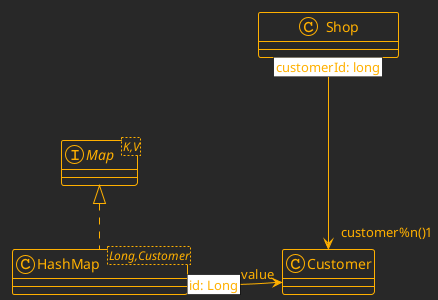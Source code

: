 {
  "sha1": "g8q4l5mwtfc5fded6kuqr6jzy9vwh6l",
  "insertion": {
    "when": "2024-11-05T18:06:49.388Z",
    "url": "https://github.com/plantuml/plantuml/issues/1945",
    "user": "plantuml@gmail.com"
  }
}
@startuml
!theme crt-amber

interface Map<K,V>
class HashMap<Long,Customer>

Map <|.. HashMap
Shop [customerId: long] ---> "customer%n()1" Customer
HashMap [id: Long] -r-> "value" Customer
@enduml
